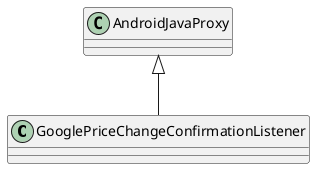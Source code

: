 @startuml
class GooglePriceChangeConfirmationListener {
}
AndroidJavaProxy <|-- GooglePriceChangeConfirmationListener
@enduml
